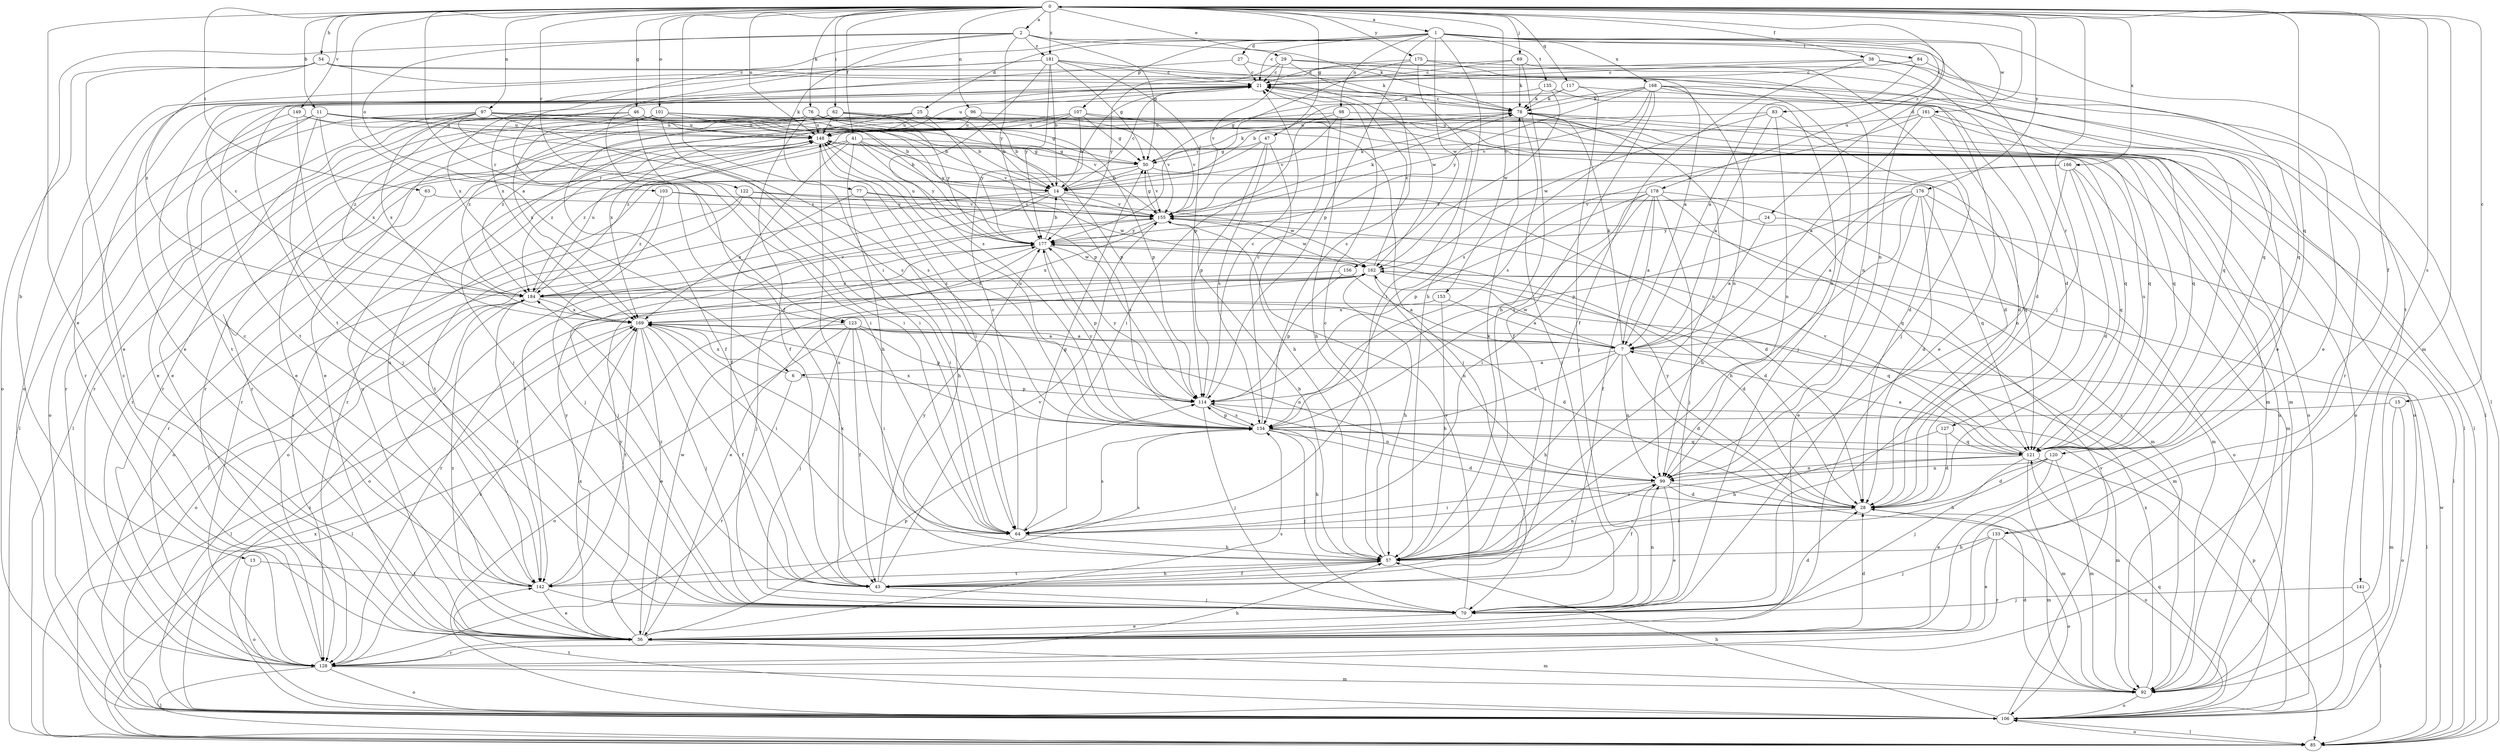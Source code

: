 strict digraph  {
0;
1;
2;
6;
7;
11;
13;
14;
15;
21;
24;
25;
27;
28;
29;
36;
38;
41;
43;
46;
47;
50;
54;
57;
62;
63;
64;
69;
70;
76;
77;
78;
83;
84;
85;
92;
96;
97;
98;
99;
101;
103;
106;
107;
114;
117;
120;
121;
122;
123;
127;
128;
133;
134;
135;
141;
142;
148;
149;
153;
155;
156;
161;
162;
166;
168;
169;
175;
176;
177;
178;
181;
184;
0 -> 1  [label=a];
0 -> 2  [label=a];
0 -> 6  [label=a];
0 -> 11  [label=b];
0 -> 15  [label=c];
0 -> 24  [label=d];
0 -> 29  [label=e];
0 -> 36  [label=e];
0 -> 38  [label=f];
0 -> 41  [label=f];
0 -> 46  [label=g];
0 -> 47  [label=g];
0 -> 54  [label=h];
0 -> 62  [label=i];
0 -> 63  [label=i];
0 -> 64  [label=i];
0 -> 69  [label=j];
0 -> 70  [label=j];
0 -> 76  [label=k];
0 -> 92  [label=m];
0 -> 96  [label=n];
0 -> 97  [label=n];
0 -> 101  [label=o];
0 -> 117  [label=q];
0 -> 120  [label=q];
0 -> 122  [label=r];
0 -> 123  [label=r];
0 -> 133  [label=s];
0 -> 148  [label=u];
0 -> 149  [label=v];
0 -> 153  [label=v];
0 -> 166  [label=x];
0 -> 175  [label=y];
0 -> 176  [label=y];
0 -> 178  [label=z];
0 -> 181  [label=z];
1 -> 21  [label=c];
1 -> 25  [label=d];
1 -> 27  [label=d];
1 -> 43  [label=f];
1 -> 57  [label=h];
1 -> 83  [label=l];
1 -> 84  [label=l];
1 -> 98  [label=n];
1 -> 99  [label=n];
1 -> 107  [label=p];
1 -> 114  [label=p];
1 -> 135  [label=t];
1 -> 141  [label=t];
1 -> 156  [label=w];
1 -> 161  [label=w];
1 -> 168  [label=x];
2 -> 13  [label=b];
2 -> 50  [label=g];
2 -> 77  [label=k];
2 -> 78  [label=k];
2 -> 103  [label=o];
2 -> 123  [label=r];
2 -> 127  [label=r];
2 -> 177  [label=y];
2 -> 181  [label=z];
6 -> 114  [label=p];
6 -> 128  [label=r];
6 -> 169  [label=x];
7 -> 6  [label=a];
7 -> 28  [label=d];
7 -> 57  [label=h];
7 -> 78  [label=k];
7 -> 85  [label=l];
7 -> 99  [label=n];
7 -> 134  [label=s];
7 -> 162  [label=w];
11 -> 28  [label=d];
11 -> 36  [label=e];
11 -> 70  [label=j];
11 -> 85  [label=l];
11 -> 114  [label=p];
11 -> 121  [label=q];
11 -> 148  [label=u];
11 -> 169  [label=x];
13 -> 106  [label=o];
13 -> 142  [label=t];
14 -> 21  [label=c];
14 -> 28  [label=d];
14 -> 78  [label=k];
14 -> 85  [label=l];
14 -> 106  [label=o];
14 -> 134  [label=s];
14 -> 142  [label=t];
14 -> 155  [label=v];
15 -> 92  [label=m];
15 -> 106  [label=o];
15 -> 134  [label=s];
21 -> 78  [label=k];
21 -> 121  [label=q];
21 -> 128  [label=r];
21 -> 148  [label=u];
24 -> 7  [label=a];
24 -> 85  [label=l];
24 -> 177  [label=y];
25 -> 14  [label=b];
25 -> 121  [label=q];
25 -> 128  [label=r];
25 -> 148  [label=u];
25 -> 169  [label=x];
25 -> 177  [label=y];
25 -> 184  [label=z];
27 -> 21  [label=c];
27 -> 36  [label=e];
27 -> 169  [label=x];
28 -> 64  [label=i];
28 -> 92  [label=m];
28 -> 177  [label=y];
29 -> 21  [label=c];
29 -> 36  [label=e];
29 -> 121  [label=q];
29 -> 134  [label=s];
29 -> 155  [label=v];
29 -> 177  [label=y];
36 -> 28  [label=d];
36 -> 92  [label=m];
36 -> 114  [label=p];
36 -> 128  [label=r];
36 -> 134  [label=s];
36 -> 148  [label=u];
36 -> 162  [label=w];
36 -> 169  [label=x];
36 -> 177  [label=y];
36 -> 184  [label=z];
38 -> 21  [label=c];
38 -> 43  [label=f];
38 -> 85  [label=l];
38 -> 121  [label=q];
38 -> 169  [label=x];
41 -> 14  [label=b];
41 -> 43  [label=f];
41 -> 50  [label=g];
41 -> 57  [label=h];
41 -> 128  [label=r];
41 -> 155  [label=v];
41 -> 177  [label=y];
41 -> 184  [label=z];
43 -> 57  [label=h];
43 -> 70  [label=j];
43 -> 148  [label=u];
43 -> 155  [label=v];
43 -> 177  [label=y];
43 -> 184  [label=z];
46 -> 14  [label=b];
46 -> 64  [label=i];
46 -> 85  [label=l];
46 -> 114  [label=p];
46 -> 148  [label=u];
46 -> 155  [label=v];
46 -> 169  [label=x];
46 -> 184  [label=z];
47 -> 50  [label=g];
47 -> 57  [label=h];
47 -> 114  [label=p];
47 -> 128  [label=r];
47 -> 134  [label=s];
50 -> 14  [label=b];
50 -> 78  [label=k];
50 -> 121  [label=q];
50 -> 128  [label=r];
50 -> 155  [label=v];
54 -> 7  [label=a];
54 -> 21  [label=c];
54 -> 36  [label=e];
54 -> 106  [label=o];
54 -> 162  [label=w];
54 -> 184  [label=z];
57 -> 21  [label=c];
57 -> 43  [label=f];
57 -> 78  [label=k];
57 -> 99  [label=n];
57 -> 142  [label=t];
62 -> 14  [label=b];
62 -> 36  [label=e];
62 -> 43  [label=f];
62 -> 121  [label=q];
62 -> 148  [label=u];
62 -> 177  [label=y];
63 -> 128  [label=r];
63 -> 155  [label=v];
64 -> 21  [label=c];
64 -> 50  [label=g];
64 -> 57  [label=h];
64 -> 134  [label=s];
64 -> 169  [label=x];
69 -> 21  [label=c];
69 -> 28  [label=d];
69 -> 57  [label=h];
69 -> 78  [label=k];
69 -> 142  [label=t];
70 -> 28  [label=d];
70 -> 36  [label=e];
70 -> 99  [label=n];
70 -> 155  [label=v];
76 -> 36  [label=e];
76 -> 43  [label=f];
76 -> 50  [label=g];
76 -> 70  [label=j];
76 -> 114  [label=p];
76 -> 128  [label=r];
76 -> 148  [label=u];
77 -> 57  [label=h];
77 -> 92  [label=m];
77 -> 155  [label=v];
77 -> 169  [label=x];
78 -> 21  [label=c];
78 -> 70  [label=j];
78 -> 85  [label=l];
78 -> 99  [label=n];
78 -> 121  [label=q];
78 -> 148  [label=u];
83 -> 7  [label=a];
83 -> 28  [label=d];
83 -> 99  [label=n];
83 -> 148  [label=u];
83 -> 162  [label=w];
84 -> 7  [label=a];
84 -> 21  [label=c];
84 -> 36  [label=e];
85 -> 106  [label=o];
85 -> 162  [label=w];
85 -> 169  [label=x];
92 -> 28  [label=d];
92 -> 106  [label=o];
92 -> 148  [label=u];
92 -> 169  [label=x];
96 -> 14  [label=b];
96 -> 70  [label=j];
96 -> 148  [label=u];
96 -> 155  [label=v];
97 -> 14  [label=b];
97 -> 36  [label=e];
97 -> 64  [label=i];
97 -> 92  [label=m];
97 -> 106  [label=o];
97 -> 128  [label=r];
97 -> 134  [label=s];
97 -> 148  [label=u];
97 -> 169  [label=x];
98 -> 57  [label=h];
98 -> 64  [label=i];
98 -> 106  [label=o];
98 -> 148  [label=u];
98 -> 155  [label=v];
99 -> 28  [label=d];
99 -> 36  [label=e];
99 -> 43  [label=f];
99 -> 64  [label=i];
99 -> 106  [label=o];
101 -> 64  [label=i];
101 -> 92  [label=m];
101 -> 128  [label=r];
101 -> 148  [label=u];
101 -> 177  [label=y];
101 -> 184  [label=z];
103 -> 70  [label=j];
103 -> 155  [label=v];
103 -> 162  [label=w];
103 -> 184  [label=z];
106 -> 57  [label=h];
106 -> 85  [label=l];
106 -> 114  [label=p];
106 -> 121  [label=q];
106 -> 142  [label=t];
106 -> 155  [label=v];
106 -> 184  [label=z];
107 -> 14  [label=b];
107 -> 50  [label=g];
107 -> 106  [label=o];
107 -> 128  [label=r];
107 -> 148  [label=u];
107 -> 155  [label=v];
107 -> 184  [label=z];
114 -> 21  [label=c];
114 -> 70  [label=j];
114 -> 99  [label=n];
114 -> 134  [label=s];
114 -> 177  [label=y];
117 -> 28  [label=d];
117 -> 50  [label=g];
117 -> 70  [label=j];
117 -> 78  [label=k];
120 -> 28  [label=d];
120 -> 36  [label=e];
120 -> 57  [label=h];
120 -> 92  [label=m];
120 -> 99  [label=n];
121 -> 7  [label=a];
121 -> 64  [label=i];
121 -> 70  [label=j];
121 -> 85  [label=l];
121 -> 92  [label=m];
121 -> 99  [label=n];
121 -> 148  [label=u];
121 -> 155  [label=v];
122 -> 64  [label=i];
122 -> 106  [label=o];
122 -> 142  [label=t];
122 -> 155  [label=v];
122 -> 162  [label=w];
123 -> 7  [label=a];
123 -> 43  [label=f];
123 -> 64  [label=i];
123 -> 70  [label=j];
123 -> 85  [label=l];
123 -> 99  [label=n];
123 -> 106  [label=o];
123 -> 114  [label=p];
127 -> 28  [label=d];
127 -> 57  [label=h];
127 -> 121  [label=q];
128 -> 21  [label=c];
128 -> 57  [label=h];
128 -> 85  [label=l];
128 -> 92  [label=m];
128 -> 106  [label=o];
128 -> 169  [label=x];
133 -> 36  [label=e];
133 -> 57  [label=h];
133 -> 70  [label=j];
133 -> 106  [label=o];
133 -> 128  [label=r];
133 -> 0  [label=f];
134 -> 21  [label=c];
134 -> 28  [label=d];
134 -> 57  [label=h];
134 -> 70  [label=j];
134 -> 92  [label=m];
134 -> 114  [label=p];
134 -> 121  [label=q];
134 -> 148  [label=u];
134 -> 169  [label=x];
134 -> 177  [label=y];
135 -> 78  [label=k];
135 -> 99  [label=n];
135 -> 142  [label=t];
135 -> 162  [label=w];
141 -> 70  [label=j];
141 -> 85  [label=l];
142 -> 21  [label=c];
142 -> 36  [label=e];
142 -> 70  [label=j];
142 -> 134  [label=s];
142 -> 148  [label=u];
142 -> 177  [label=y];
148 -> 50  [label=g];
148 -> 64  [label=i];
148 -> 128  [label=r];
148 -> 134  [label=s];
148 -> 184  [label=z];
149 -> 70  [label=j];
149 -> 134  [label=s];
149 -> 142  [label=t];
149 -> 148  [label=u];
153 -> 7  [label=a];
153 -> 57  [label=h];
153 -> 169  [label=x];
155 -> 50  [label=g];
155 -> 57  [label=h];
155 -> 70  [label=j];
155 -> 78  [label=k];
155 -> 162  [label=w];
155 -> 169  [label=x];
155 -> 177  [label=y];
156 -> 7  [label=a];
156 -> 114  [label=p];
156 -> 184  [label=z];
161 -> 7  [label=a];
161 -> 28  [label=d];
161 -> 85  [label=l];
161 -> 106  [label=o];
161 -> 134  [label=s];
161 -> 148  [label=u];
162 -> 21  [label=c];
162 -> 28  [label=d];
162 -> 36  [label=e];
162 -> 57  [label=h];
162 -> 92  [label=m];
162 -> 99  [label=n];
162 -> 128  [label=r];
162 -> 184  [label=z];
166 -> 14  [label=b];
166 -> 28  [label=d];
166 -> 57  [label=h];
166 -> 92  [label=m];
166 -> 99  [label=n];
166 -> 121  [label=q];
168 -> 14  [label=b];
168 -> 43  [label=f];
168 -> 70  [label=j];
168 -> 78  [label=k];
168 -> 85  [label=l];
168 -> 99  [label=n];
168 -> 128  [label=r];
168 -> 134  [label=s];
168 -> 155  [label=v];
168 -> 177  [label=y];
169 -> 7  [label=a];
169 -> 36  [label=e];
169 -> 43  [label=f];
169 -> 64  [label=i];
169 -> 70  [label=j];
169 -> 85  [label=l];
169 -> 142  [label=t];
175 -> 21  [label=c];
175 -> 64  [label=i];
175 -> 70  [label=j];
175 -> 99  [label=n];
175 -> 177  [label=y];
176 -> 7  [label=a];
176 -> 28  [label=d];
176 -> 36  [label=e];
176 -> 57  [label=h];
176 -> 106  [label=o];
176 -> 114  [label=p];
176 -> 121  [label=q];
176 -> 155  [label=v];
177 -> 14  [label=b];
177 -> 28  [label=d];
177 -> 70  [label=j];
177 -> 106  [label=o];
177 -> 114  [label=p];
177 -> 148  [label=u];
177 -> 162  [label=w];
178 -> 7  [label=a];
178 -> 43  [label=f];
178 -> 64  [label=i];
178 -> 70  [label=j];
178 -> 92  [label=m];
178 -> 114  [label=p];
178 -> 121  [label=q];
178 -> 134  [label=s];
178 -> 155  [label=v];
181 -> 14  [label=b];
181 -> 21  [label=c];
181 -> 36  [label=e];
181 -> 50  [label=g];
181 -> 78  [label=k];
181 -> 106  [label=o];
181 -> 114  [label=p];
181 -> 134  [label=s];
181 -> 177  [label=y];
184 -> 21  [label=c];
184 -> 28  [label=d];
184 -> 106  [label=o];
184 -> 121  [label=q];
184 -> 142  [label=t];
184 -> 148  [label=u];
184 -> 155  [label=v];
184 -> 169  [label=x];
}
